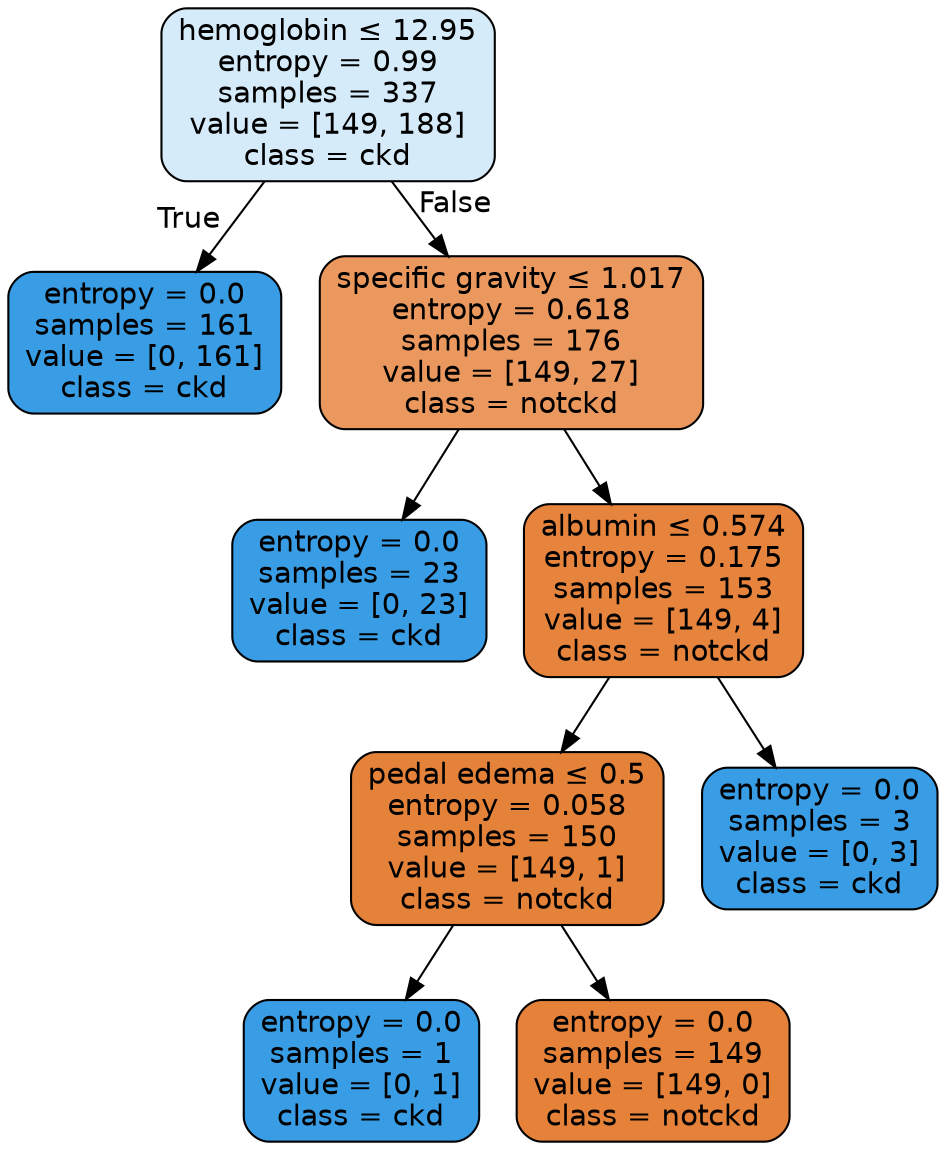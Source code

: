 digraph Tree {
node [shape=box, style="filled, rounded", color="black", fontname=helvetica] ;
edge [fontname=helvetica] ;
0 [label=<hemoglobin &le; 12.95<br/>entropy = 0.99<br/>samples = 337<br/>value = [149, 188]<br/>class = ckd>, fillcolor="#d6ebfa"] ;
1 [label=<entropy = 0.0<br/>samples = 161<br/>value = [0, 161]<br/>class = ckd>, fillcolor="#399de5"] ;
0 -> 1 [labeldistance=2.5, labelangle=45, headlabel="True"] ;
2 [label=<specific gravity &le; 1.017<br/>entropy = 0.618<br/>samples = 176<br/>value = [149, 27]<br/>class = notckd>, fillcolor="#ea985d"] ;
0 -> 2 [labeldistance=2.5, labelangle=-45, headlabel="False"] ;
3 [label=<entropy = 0.0<br/>samples = 23<br/>value = [0, 23]<br/>class = ckd>, fillcolor="#399de5"] ;
2 -> 3 ;
4 [label=<albumin &le; 0.574<br/>entropy = 0.175<br/>samples = 153<br/>value = [149, 4]<br/>class = notckd>, fillcolor="#e6843e"] ;
2 -> 4 ;
5 [label=<pedal edema &le; 0.5<br/>entropy = 0.058<br/>samples = 150<br/>value = [149, 1]<br/>class = notckd>, fillcolor="#e5823a"] ;
4 -> 5 ;
6 [label=<entropy = 0.0<br/>samples = 1<br/>value = [0, 1]<br/>class = ckd>, fillcolor="#399de5"] ;
5 -> 6 ;
7 [label=<entropy = 0.0<br/>samples = 149<br/>value = [149, 0]<br/>class = notckd>, fillcolor="#e58139"] ;
5 -> 7 ;
8 [label=<entropy = 0.0<br/>samples = 3<br/>value = [0, 3]<br/>class = ckd>, fillcolor="#399de5"] ;
4 -> 8 ;
}